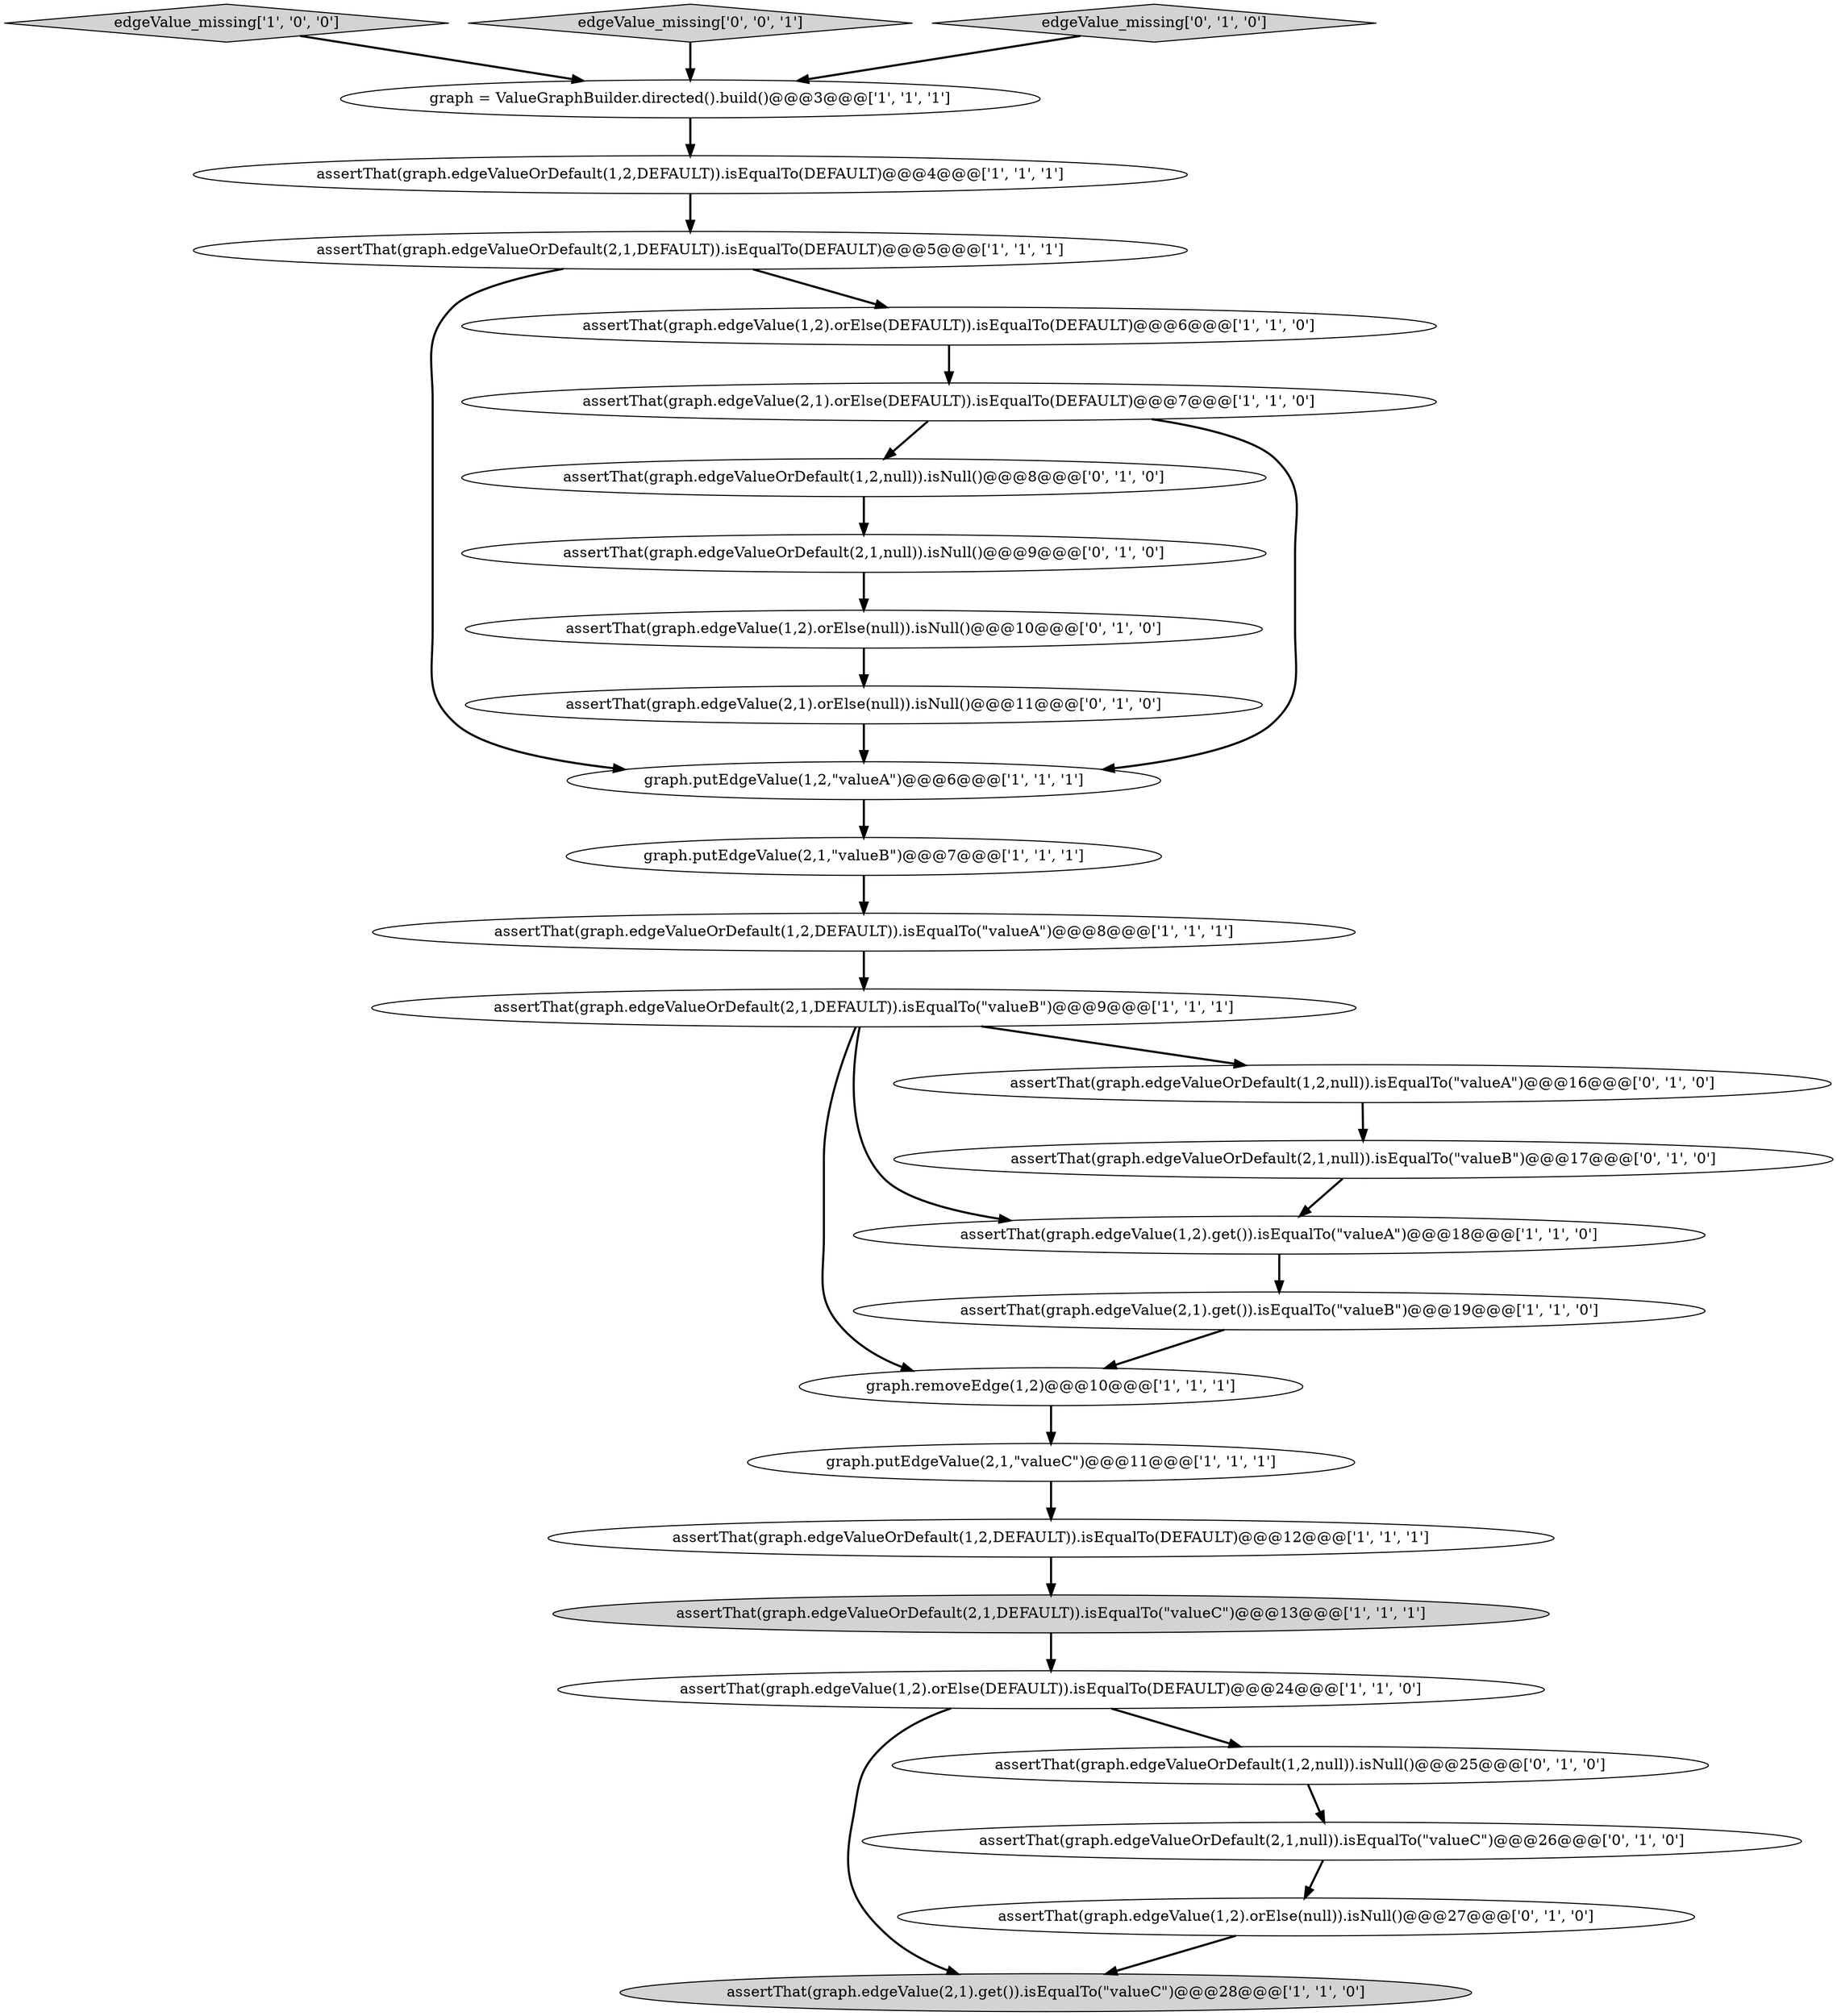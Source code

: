 digraph {
17 [style = filled, label = "assertThat(graph.edgeValueOrDefault(1,2,DEFAULT)).isEqualTo(DEFAULT)@@@4@@@['1', '1', '1']", fillcolor = white, shape = ellipse image = "AAA0AAABBB1BBB"];
14 [style = filled, label = "assertThat(graph.edgeValueOrDefault(2,1,DEFAULT)).isEqualTo(\"valueB\")@@@9@@@['1', '1', '1']", fillcolor = white, shape = ellipse image = "AAA0AAABBB1BBB"];
0 [style = filled, label = "graph.putEdgeValue(2,1,\"valueB\")@@@7@@@['1', '1', '1']", fillcolor = white, shape = ellipse image = "AAA0AAABBB1BBB"];
25 [style = filled, label = "assertThat(graph.edgeValue(2,1).orElse(null)).isNull()@@@11@@@['0', '1', '0']", fillcolor = white, shape = ellipse image = "AAA1AAABBB2BBB"];
4 [style = filled, label = "assertThat(graph.edgeValue(2,1).orElse(DEFAULT)).isEqualTo(DEFAULT)@@@7@@@['1', '1', '0']", fillcolor = white, shape = ellipse image = "AAA0AAABBB1BBB"];
26 [style = filled, label = "assertThat(graph.edgeValue(1,2).orElse(null)).isNull()@@@10@@@['0', '1', '0']", fillcolor = white, shape = ellipse image = "AAA1AAABBB2BBB"];
27 [style = filled, label = "assertThat(graph.edgeValueOrDefault(1,2,null)).isNull()@@@8@@@['0', '1', '0']", fillcolor = white, shape = ellipse image = "AAA1AAABBB2BBB"];
22 [style = filled, label = "assertThat(graph.edgeValueOrDefault(2,1,null)).isEqualTo(\"valueB\")@@@17@@@['0', '1', '0']", fillcolor = white, shape = ellipse image = "AAA1AAABBB2BBB"];
16 [style = filled, label = "assertThat(graph.edgeValue(2,1).get()).isEqualTo(\"valueC\")@@@28@@@['1', '1', '0']", fillcolor = lightgray, shape = ellipse image = "AAA0AAABBB1BBB"];
3 [style = filled, label = "graph.removeEdge(1,2)@@@10@@@['1', '1', '1']", fillcolor = white, shape = ellipse image = "AAA0AAABBB1BBB"];
21 [style = filled, label = "assertThat(graph.edgeValue(1,2).orElse(null)).isNull()@@@27@@@['0', '1', '0']", fillcolor = white, shape = ellipse image = "AAA1AAABBB2BBB"];
18 [style = filled, label = "assertThat(graph.edgeValueOrDefault(2,1,null)).isEqualTo(\"valueC\")@@@26@@@['0', '1', '0']", fillcolor = white, shape = ellipse image = "AAA1AAABBB2BBB"];
13 [style = filled, label = "assertThat(graph.edgeValue(1,2).get()).isEqualTo(\"valueA\")@@@18@@@['1', '1', '0']", fillcolor = white, shape = ellipse image = "AAA0AAABBB1BBB"];
8 [style = filled, label = "graph = ValueGraphBuilder.directed().build()@@@3@@@['1', '1', '1']", fillcolor = white, shape = ellipse image = "AAA0AAABBB1BBB"];
12 [style = filled, label = "assertThat(graph.edgeValueOrDefault(2,1,DEFAULT)).isEqualTo(DEFAULT)@@@5@@@['1', '1', '1']", fillcolor = white, shape = ellipse image = "AAA0AAABBB1BBB"];
24 [style = filled, label = "assertThat(graph.edgeValueOrDefault(1,2,null)).isNull()@@@25@@@['0', '1', '0']", fillcolor = white, shape = ellipse image = "AAA1AAABBB2BBB"];
6 [style = filled, label = "graph.putEdgeValue(1,2,\"valueA\")@@@6@@@['1', '1', '1']", fillcolor = white, shape = ellipse image = "AAA0AAABBB1BBB"];
5 [style = filled, label = "graph.putEdgeValue(2,1,\"valueC\")@@@11@@@['1', '1', '1']", fillcolor = white, shape = ellipse image = "AAA0AAABBB1BBB"];
11 [style = filled, label = "edgeValue_missing['1', '0', '0']", fillcolor = lightgray, shape = diamond image = "AAA0AAABBB1BBB"];
28 [style = filled, label = "edgeValue_missing['0', '0', '1']", fillcolor = lightgray, shape = diamond image = "AAA0AAABBB3BBB"];
1 [style = filled, label = "assertThat(graph.edgeValue(1,2).orElse(DEFAULT)).isEqualTo(DEFAULT)@@@24@@@['1', '1', '0']", fillcolor = white, shape = ellipse image = "AAA0AAABBB1BBB"];
10 [style = filled, label = "assertThat(graph.edgeValueOrDefault(1,2,DEFAULT)).isEqualTo(DEFAULT)@@@12@@@['1', '1', '1']", fillcolor = white, shape = ellipse image = "AAA0AAABBB1BBB"];
23 [style = filled, label = "assertThat(graph.edgeValueOrDefault(1,2,null)).isEqualTo(\"valueA\")@@@16@@@['0', '1', '0']", fillcolor = white, shape = ellipse image = "AAA1AAABBB2BBB"];
9 [style = filled, label = "assertThat(graph.edgeValue(1,2).orElse(DEFAULT)).isEqualTo(DEFAULT)@@@6@@@['1', '1', '0']", fillcolor = white, shape = ellipse image = "AAA0AAABBB1BBB"];
7 [style = filled, label = "assertThat(graph.edgeValueOrDefault(2,1,DEFAULT)).isEqualTo(\"valueC\")@@@13@@@['1', '1', '1']", fillcolor = lightgray, shape = ellipse image = "AAA0AAABBB1BBB"];
20 [style = filled, label = "assertThat(graph.edgeValueOrDefault(2,1,null)).isNull()@@@9@@@['0', '1', '0']", fillcolor = white, shape = ellipse image = "AAA1AAABBB2BBB"];
2 [style = filled, label = "assertThat(graph.edgeValue(2,1).get()).isEqualTo(\"valueB\")@@@19@@@['1', '1', '0']", fillcolor = white, shape = ellipse image = "AAA0AAABBB1BBB"];
15 [style = filled, label = "assertThat(graph.edgeValueOrDefault(1,2,DEFAULT)).isEqualTo(\"valueA\")@@@8@@@['1', '1', '1']", fillcolor = white, shape = ellipse image = "AAA0AAABBB1BBB"];
19 [style = filled, label = "edgeValue_missing['0', '1', '0']", fillcolor = lightgray, shape = diamond image = "AAA0AAABBB2BBB"];
23->22 [style = bold, label=""];
4->6 [style = bold, label=""];
14->3 [style = bold, label=""];
24->18 [style = bold, label=""];
9->4 [style = bold, label=""];
21->16 [style = bold, label=""];
6->0 [style = bold, label=""];
4->27 [style = bold, label=""];
19->8 [style = bold, label=""];
14->13 [style = bold, label=""];
28->8 [style = bold, label=""];
17->12 [style = bold, label=""];
8->17 [style = bold, label=""];
1->24 [style = bold, label=""];
5->10 [style = bold, label=""];
27->20 [style = bold, label=""];
3->5 [style = bold, label=""];
2->3 [style = bold, label=""];
12->9 [style = bold, label=""];
26->25 [style = bold, label=""];
10->7 [style = bold, label=""];
0->15 [style = bold, label=""];
15->14 [style = bold, label=""];
11->8 [style = bold, label=""];
18->21 [style = bold, label=""];
14->23 [style = bold, label=""];
7->1 [style = bold, label=""];
1->16 [style = bold, label=""];
13->2 [style = bold, label=""];
20->26 [style = bold, label=""];
25->6 [style = bold, label=""];
22->13 [style = bold, label=""];
12->6 [style = bold, label=""];
}
